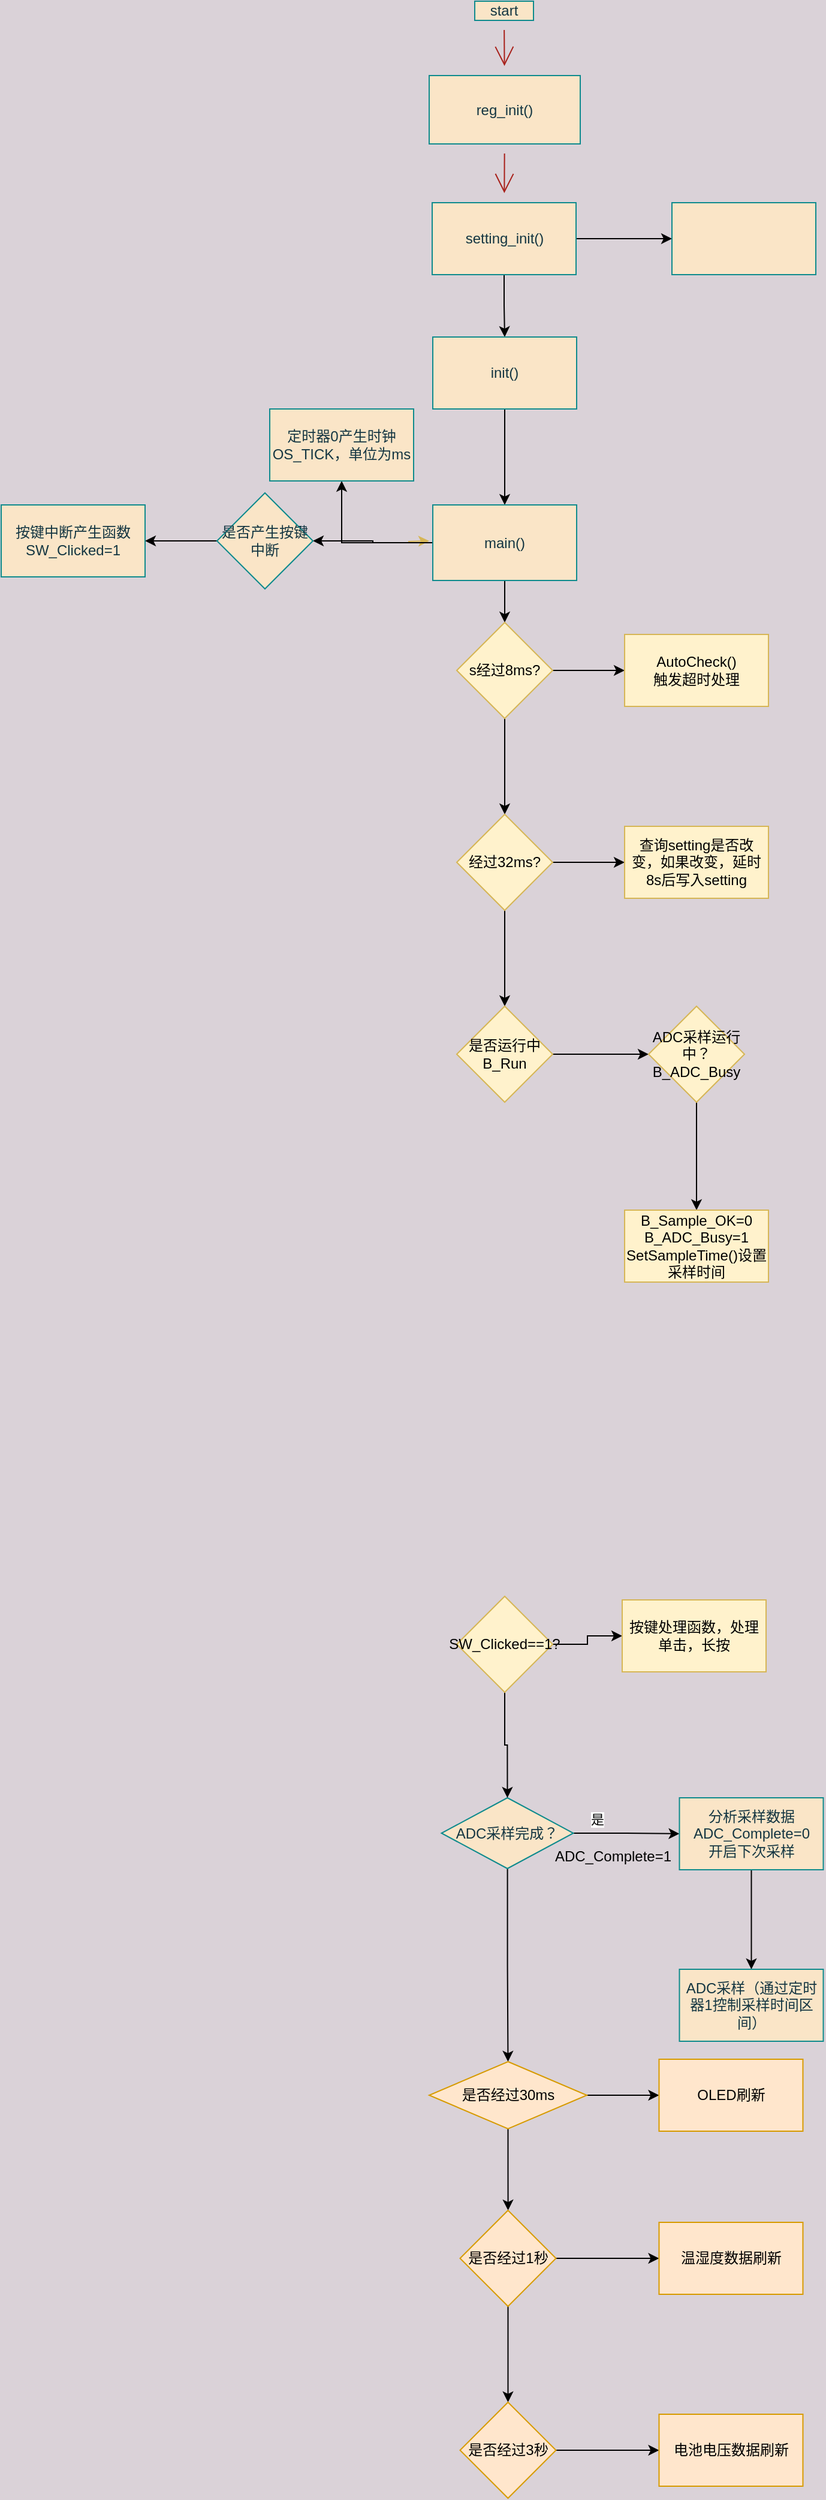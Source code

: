 <mxfile type="github" version="20.4.0">
  <diagram id="BkZl1Ah59tfYVWINneGr" name="第 1 页">
    <mxGraphModel grid="1" dx="742" dy="521" gridSize="7" guides="1" tooltips="1" connect="1" arrows="1" fold="1" page="0" pageScale="1" pageWidth="827" pageHeight="1169" background="#DAD2D8" math="0" shadow="0">
      <root>
        <mxCell id="0" />
        <mxCell id="1" parent="0" />
        <mxCell id="6f3wX6zAka2Pvszb7TJ2-3" value="" parent="1" style="edgeStyle=none;curved=1;rounded=0;orthogonalLoop=1;jettySize=auto;html=1;endArrow=open;startSize=14;endSize=14;sourcePerimeterSpacing=8;targetPerimeterSpacing=8;labelBackgroundColor=#DAD2D8;strokeColor=#A8201A;fontColor=#143642;" source="6f3wX6zAka2Pvszb7TJ2-1" target="6f3wX6zAka2Pvszb7TJ2-2" edge="1">
          <mxGeometry as="geometry" relative="1" />
        </mxCell>
        <mxCell id="6f3wX6zAka2Pvszb7TJ2-1" value="start" parent="1" style="rounded=0;whiteSpace=wrap;html=1;hachureGap=4;fillColor=#FAE5C7;strokeColor=#0F8B8D;fontColor=#143642;" vertex="1">
          <mxGeometry as="geometry" x="206" y="329" width="49" height="16" />
        </mxCell>
        <mxCell id="6f3wX6zAka2Pvszb7TJ2-5" value="" parent="1" style="edgeStyle=none;curved=1;rounded=0;orthogonalLoop=1;jettySize=auto;html=1;strokeColor=#A8201A;fontColor=#143642;endArrow=open;startSize=14;endSize=14;sourcePerimeterSpacing=8;targetPerimeterSpacing=8;fillColor=#FAE5C7;" source="6f3wX6zAka2Pvszb7TJ2-2" target="6f3wX6zAka2Pvszb7TJ2-4" edge="1">
          <mxGeometry as="geometry" relative="1" />
        </mxCell>
        <mxCell id="6f3wX6zAka2Pvszb7TJ2-2" value="reg_init()" parent="1" style="html=1;hachureGap=4;fillColor=#FAE5C7;strokeColor=#0F8B8D;fontColor=#143642;labelPosition=center;verticalLabelPosition=middle;align=center;verticalAlign=middle;whiteSpace=wrap;" vertex="1">
          <mxGeometry as="geometry" x="168" y="391" width="126" height="57" />
        </mxCell>
        <mxCell id="UHOyfvRLF857A_-6xwos-2" value="" parent="1" style="edgeStyle=orthogonalEdgeStyle;rounded=0;orthogonalLoop=1;jettySize=auto;html=1;" source="6f3wX6zAka2Pvszb7TJ2-4" target="UHOyfvRLF857A_-6xwos-1" edge="1">
          <mxGeometry as="geometry" relative="1" />
        </mxCell>
        <mxCell id="ePAYCiFz9OMyFFIcOWC3-16" value="" parent="1" style="edgeStyle=orthogonalEdgeStyle;rounded=0;orthogonalLoop=1;jettySize=auto;html=1;" source="6f3wX6zAka2Pvszb7TJ2-4" target="ePAYCiFz9OMyFFIcOWC3-15" edge="1">
          <mxGeometry as="geometry" relative="1" />
        </mxCell>
        <mxCell id="6f3wX6zAka2Pvszb7TJ2-4" value="setting_init()" parent="1" style="whiteSpace=wrap;html=1;hachureGap=4;strokeColor=#0F8B8D;fontColor=#143642;fillColor=#FAE5C7;" vertex="1">
          <mxGeometry as="geometry" x="170.505" y="497" width="120" height="60" />
        </mxCell>
        <mxCell id="UHOyfvRLF857A_-6xwos-4" value="" parent="1" style="edgeStyle=orthogonalEdgeStyle;rounded=0;orthogonalLoop=1;jettySize=auto;html=1;" source="UHOyfvRLF857A_-6xwos-1" target="UHOyfvRLF857A_-6xwos-3" edge="1">
          <mxGeometry as="geometry" relative="1" />
        </mxCell>
        <mxCell id="UHOyfvRLF857A_-6xwos-1" value="init()" parent="1" style="whiteSpace=wrap;html=1;fillColor=#FAE5C7;strokeColor=#0F8B8D;fontColor=#143642;hachureGap=4;" vertex="1">
          <mxGeometry as="geometry" x="171.005" y="609" width="120" height="60" />
        </mxCell>
        <mxCell id="ePAYCiFz9OMyFFIcOWC3-2" value="" parent="1" style="edgeStyle=orthogonalEdgeStyle;rounded=0;orthogonalLoop=1;jettySize=auto;html=1;" source="UHOyfvRLF857A_-6xwos-3" target="ePAYCiFz9OMyFFIcOWC3-1" edge="1">
          <mxGeometry as="geometry" relative="1" />
        </mxCell>
        <mxCell id="ePAYCiFz9OMyFFIcOWC3-5" parent="1" style="edgeStyle=orthogonalEdgeStyle;rounded=0;orthogonalLoop=1;jettySize=auto;html=1;fillColor=#fff2cc;strokeColor=#d6b656;" source="UHOyfvRLF857A_-6xwos-3" edge="1">
          <mxGeometry as="geometry" relative="1">
            <mxPoint as="targetPoint" x="168" y="779" />
          </mxGeometry>
        </mxCell>
        <mxCell id="ePAYCiFz9OMyFFIcOWC3-9" value="" parent="1" style="edgeStyle=orthogonalEdgeStyle;rounded=0;orthogonalLoop=1;jettySize=auto;html=1;" source="UHOyfvRLF857A_-6xwos-3" target="ePAYCiFz9OMyFFIcOWC3-8" edge="1">
          <mxGeometry as="geometry" relative="1" />
        </mxCell>
        <mxCell id="TwIQ8ZYdI352qfS8hWMv-5" parent="1" style="edgeStyle=orthogonalEdgeStyle;rounded=0;orthogonalLoop=1;jettySize=auto;html=1;" source="UHOyfvRLF857A_-6xwos-3" target="TwIQ8ZYdI352qfS8hWMv-6" edge="1">
          <mxGeometry as="geometry" relative="1">
            <mxPoint as="targetPoint" x="231.01" y="882" />
          </mxGeometry>
        </mxCell>
        <mxCell id="UHOyfvRLF857A_-6xwos-3" value="main()" parent="1" style="whiteSpace=wrap;html=1;fillColor=#FAE5C7;strokeColor=#0F8B8D;fontColor=#143642;hachureGap=4;" vertex="1">
          <mxGeometry as="geometry" x="171.01" y="749" width="120" height="63" />
        </mxCell>
        <mxCell id="UHOyfvRLF857A_-6xwos-10" value="" parent="1" style="edgeStyle=orthogonalEdgeStyle;rounded=0;orthogonalLoop=1;jettySize=auto;html=1;" source="UHOyfvRLF857A_-6xwos-7" target="UHOyfvRLF857A_-6xwos-9" edge="1">
          <mxGeometry as="geometry" relative="1" />
        </mxCell>
        <mxCell id="UHOyfvRLF857A_-6xwos-14" value="是" parent="UHOyfvRLF857A_-6xwos-10" style="edgeLabel;html=1;align=center;verticalAlign=middle;resizable=0;points=[];" vertex="1" connectable="0">
          <mxGeometry as="geometry" relative="1" x="0.187" y="2">
            <mxPoint as="offset" x="-33" y="-10" />
          </mxGeometry>
        </mxCell>
        <mxCell id="UHOyfvRLF857A_-6xwos-17" parent="1" style="edgeStyle=orthogonalEdgeStyle;rounded=0;orthogonalLoop=1;jettySize=auto;html=1;" source="UHOyfvRLF857A_-6xwos-7" target="UHOyfvRLF857A_-6xwos-18" edge="1">
          <mxGeometry as="geometry" relative="1">
            <mxPoint as="targetPoint" x="233.245" y="2019" />
          </mxGeometry>
        </mxCell>
        <mxCell id="UHOyfvRLF857A_-6xwos-7" value="ADC采样完成？" parent="1" style="rhombus;whiteSpace=wrap;html=1;fillColor=#FAE5C7;strokeColor=#0F8B8D;fontColor=#143642;hachureGap=4;" vertex="1">
          <mxGeometry as="geometry" x="178.25" y="1827" width="109.99" height="59" />
        </mxCell>
        <mxCell id="UHOyfvRLF857A_-6xwos-12" value="" parent="1" style="edgeStyle=orthogonalEdgeStyle;rounded=0;orthogonalLoop=1;jettySize=auto;html=1;" source="UHOyfvRLF857A_-6xwos-9" target="UHOyfvRLF857A_-6xwos-11" edge="1">
          <mxGeometry as="geometry" relative="1" />
        </mxCell>
        <mxCell id="UHOyfvRLF857A_-6xwos-9" value="分析采样数据&lt;br&gt;ADC_Complete=0&lt;br&gt;开启下次采样" parent="1" style="whiteSpace=wrap;html=1;fillColor=#FAE5C7;strokeColor=#0F8B8D;fontColor=#143642;hachureGap=4;" vertex="1">
          <mxGeometry as="geometry" x="376.745" y="1827" width="120" height="60" />
        </mxCell>
        <mxCell id="UHOyfvRLF857A_-6xwos-11" value="ADC采样（通过定时器1控制采样时间区间）" parent="1" style="whiteSpace=wrap;html=1;fillColor=#FAE5C7;strokeColor=#0F8B8D;fontColor=#143642;hachureGap=4;" vertex="1">
          <mxGeometry as="geometry" x="376.745" y="1970" width="120" height="60" />
        </mxCell>
        <mxCell id="UHOyfvRLF857A_-6xwos-20" value="" parent="1" style="edgeStyle=orthogonalEdgeStyle;rounded=0;orthogonalLoop=1;jettySize=auto;html=1;" source="UHOyfvRLF857A_-6xwos-18" target="UHOyfvRLF857A_-6xwos-19" edge="1">
          <mxGeometry as="geometry" relative="1" />
        </mxCell>
        <mxCell id="UHOyfvRLF857A_-6xwos-26" value="" parent="1" style="edgeStyle=orthogonalEdgeStyle;rounded=0;orthogonalLoop=1;jettySize=auto;html=1;" source="UHOyfvRLF857A_-6xwos-18" target="UHOyfvRLF857A_-6xwos-25" edge="1">
          <mxGeometry as="geometry" relative="1" />
        </mxCell>
        <mxCell id="UHOyfvRLF857A_-6xwos-18" value="是否经过30ms" parent="1" style="rhombus;whiteSpace=wrap;html=1;fillColor=#ffe6cc;strokeColor=#d79b00;" vertex="1">
          <mxGeometry as="geometry" x="168" y="2047" width="131.5" height="56" />
        </mxCell>
        <mxCell id="UHOyfvRLF857A_-6xwos-19" value="OLED刷新" parent="1" style="whiteSpace=wrap;html=1;fillColor=#ffe6cc;strokeColor=#d79b00;" vertex="1">
          <mxGeometry as="geometry" x="359.74" y="2045" width="120" height="60" />
        </mxCell>
        <mxCell id="UHOyfvRLF857A_-6xwos-28" value="" parent="1" style="edgeStyle=orthogonalEdgeStyle;rounded=0;orthogonalLoop=1;jettySize=auto;html=1;" source="UHOyfvRLF857A_-6xwos-25" target="UHOyfvRLF857A_-6xwos-27" edge="1">
          <mxGeometry as="geometry" relative="1" />
        </mxCell>
        <mxCell id="UHOyfvRLF857A_-6xwos-30" value="" parent="1" style="edgeStyle=orthogonalEdgeStyle;rounded=0;orthogonalLoop=1;jettySize=auto;html=1;" source="UHOyfvRLF857A_-6xwos-25" target="UHOyfvRLF857A_-6xwos-29" edge="1">
          <mxGeometry as="geometry" relative="1" />
        </mxCell>
        <mxCell id="UHOyfvRLF857A_-6xwos-25" value="是否经过1秒" parent="1" style="rhombus;whiteSpace=wrap;html=1;fillColor=#ffe6cc;strokeColor=#d79b00;" vertex="1">
          <mxGeometry as="geometry" x="193.75" y="2171" width="80" height="80" />
        </mxCell>
        <mxCell id="UHOyfvRLF857A_-6xwos-27" value="温湿度数据刷新" parent="1" style="whiteSpace=wrap;html=1;fillColor=#ffe6cc;strokeColor=#d79b00;" vertex="1">
          <mxGeometry as="geometry" x="359.74" y="2181" width="120" height="60" />
        </mxCell>
        <mxCell id="UHOyfvRLF857A_-6xwos-32" value="" parent="1" style="edgeStyle=orthogonalEdgeStyle;rounded=0;orthogonalLoop=1;jettySize=auto;html=1;" source="UHOyfvRLF857A_-6xwos-29" target="UHOyfvRLF857A_-6xwos-31" edge="1">
          <mxGeometry as="geometry" relative="1" />
        </mxCell>
        <mxCell id="UHOyfvRLF857A_-6xwos-29" value="是否经过3秒" parent="1" style="rhombus;whiteSpace=wrap;html=1;fillColor=#ffe6cc;strokeColor=#d79b00;" vertex="1">
          <mxGeometry as="geometry" x="193.75" y="2331" width="80" height="80" />
        </mxCell>
        <mxCell id="UHOyfvRLF857A_-6xwos-31" value="电池电压数据刷新" parent="1" style="whiteSpace=wrap;html=1;fillColor=#ffe6cc;strokeColor=#d79b00;" vertex="1">
          <mxGeometry as="geometry" x="359.74" y="2341" width="120" height="60" />
        </mxCell>
        <mxCell id="UHOyfvRLF857A_-6xwos-33" value="ADC_Complete=1" parent="1" style="text;html=1;align=center;verticalAlign=middle;resizable=0;points=[];autosize=1;strokeColor=none;fillColor=none;" vertex="1">
          <mxGeometry as="geometry" x="261.74" y="1858" width="119" height="35" />
        </mxCell>
        <mxCell id="ePAYCiFz9OMyFFIcOWC3-1" value="定时器0产生时钟OS_TICK，单位为ms" parent="1" style="whiteSpace=wrap;html=1;fillColor=#FAE5C7;strokeColor=#0F8B8D;fontColor=#143642;hachureGap=4;" vertex="1">
          <mxGeometry as="geometry" x="35.005" y="669" width="120" height="60" />
        </mxCell>
        <mxCell id="ePAYCiFz9OMyFFIcOWC3-11" value="" parent="1" style="edgeStyle=orthogonalEdgeStyle;rounded=0;orthogonalLoop=1;jettySize=auto;html=1;" source="ePAYCiFz9OMyFFIcOWC3-8" target="ePAYCiFz9OMyFFIcOWC3-10" edge="1">
          <mxGeometry as="geometry" relative="1" />
        </mxCell>
        <mxCell id="ePAYCiFz9OMyFFIcOWC3-8" value="是否产生按键中断" parent="1" style="rhombus;whiteSpace=wrap;html=1;fillColor=#FAE5C7;strokeColor=#0F8B8D;fontColor=#143642;hachureGap=4;" vertex="1">
          <mxGeometry as="geometry" x="-8.995" y="739" width="80" height="80" />
        </mxCell>
        <mxCell id="ePAYCiFz9OMyFFIcOWC3-10" value="&lt;div&gt;按键中断产生函数&lt;/div&gt;&lt;div&gt;SW_Clicked=1&lt;/div&gt;" parent="1" style="whiteSpace=wrap;html=1;fillColor=#FAE5C7;strokeColor=#0F8B8D;fontColor=#143642;hachureGap=4;" vertex="1">
          <mxGeometry as="geometry" x="-188.995" y="749" width="120" height="60" />
        </mxCell>
        <mxCell id="ePAYCiFz9OMyFFIcOWC3-14" value="" parent="1" style="edgeStyle=orthogonalEdgeStyle;rounded=0;orthogonalLoop=1;jettySize=auto;html=1;" source="ePAYCiFz9OMyFFIcOWC3-12" target="ePAYCiFz9OMyFFIcOWC3-13" edge="1">
          <mxGeometry as="geometry" relative="1" />
        </mxCell>
        <mxCell id="TwIQ8ZYdI352qfS8hWMv-3" parent="1" style="edgeStyle=orthogonalEdgeStyle;rounded=0;orthogonalLoop=1;jettySize=auto;html=1;entryX=0.5;entryY=0;entryDx=0;entryDy=0;" source="ePAYCiFz9OMyFFIcOWC3-12" target="UHOyfvRLF857A_-6xwos-7" edge="1">
          <mxGeometry as="geometry" relative="1" />
        </mxCell>
        <mxCell id="ePAYCiFz9OMyFFIcOWC3-12" value="SW_Clicked==1?" parent="1" style="rhombus;whiteSpace=wrap;html=1;fillColor=#fff2cc;strokeColor=#d6b656;" vertex="1">
          <mxGeometry as="geometry" x="191.01" y="1659" width="80" height="80" />
        </mxCell>
        <mxCell id="ePAYCiFz9OMyFFIcOWC3-13" value="按键处理函数，处理单击，长按" parent="1" style="whiteSpace=wrap;html=1;fillColor=#fff2cc;strokeColor=#d6b656;" vertex="1">
          <mxGeometry as="geometry" x="329" y="1662" width="120" height="60" />
        </mxCell>
        <mxCell id="ePAYCiFz9OMyFFIcOWC3-15" value="" parent="1" style="whiteSpace=wrap;html=1;fillColor=#FAE5C7;strokeColor=#0F8B8D;fontColor=#143642;hachureGap=4;" vertex="1">
          <mxGeometry as="geometry" x="370.505" y="497" width="120" height="60" />
        </mxCell>
        <mxCell id="TwIQ8ZYdI352qfS8hWMv-8" value="" parent="1" style="edgeStyle=orthogonalEdgeStyle;rounded=0;orthogonalLoop=1;jettySize=auto;html=1;" source="TwIQ8ZYdI352qfS8hWMv-6" target="TwIQ8ZYdI352qfS8hWMv-7" edge="1">
          <mxGeometry as="geometry" relative="1" />
        </mxCell>
        <mxCell id="TwIQ8ZYdI352qfS8hWMv-10" value="" parent="1" style="edgeStyle=orthogonalEdgeStyle;rounded=0;orthogonalLoop=1;jettySize=auto;html=1;" source="TwIQ8ZYdI352qfS8hWMv-6" target="TwIQ8ZYdI352qfS8hWMv-9" edge="1">
          <mxGeometry as="geometry" relative="1" />
        </mxCell>
        <mxCell id="TwIQ8ZYdI352qfS8hWMv-6" value="s经过8ms?" parent="1" style="rhombus;whiteSpace=wrap;html=1;fillColor=#fff2cc;strokeColor=#d6b656;" vertex="1">
          <mxGeometry as="geometry" x="191.01" y="847" width="80" height="80" />
        </mxCell>
        <mxCell id="TwIQ8ZYdI352qfS8hWMv-7" value="&lt;div&gt;AutoCheck()&lt;/div&gt;&lt;div&gt;触发超时处理&lt;/div&gt;" parent="1" style="whiteSpace=wrap;html=1;fillColor=#fff2cc;strokeColor=#d6b656;" vertex="1">
          <mxGeometry as="geometry" x="331.01" y="857" width="120" height="60" />
        </mxCell>
        <mxCell id="TwIQ8ZYdI352qfS8hWMv-12" value="" parent="1" style="edgeStyle=orthogonalEdgeStyle;rounded=0;orthogonalLoop=1;jettySize=auto;html=1;" source="TwIQ8ZYdI352qfS8hWMv-9" target="TwIQ8ZYdI352qfS8hWMv-11" edge="1">
          <mxGeometry as="geometry" relative="1" />
        </mxCell>
        <mxCell id="TwIQ8ZYdI352qfS8hWMv-14" value="" parent="1" style="edgeStyle=orthogonalEdgeStyle;rounded=0;orthogonalLoop=1;jettySize=auto;html=1;" source="TwIQ8ZYdI352qfS8hWMv-9" target="TwIQ8ZYdI352qfS8hWMv-13" edge="1">
          <mxGeometry as="geometry" relative="1" />
        </mxCell>
        <mxCell id="TwIQ8ZYdI352qfS8hWMv-9" value="经过32ms?" parent="1" style="rhombus;whiteSpace=wrap;html=1;fillColor=#fff2cc;strokeColor=#d6b656;" vertex="1">
          <mxGeometry as="geometry" x="191.01" y="1007" width="80" height="80" />
        </mxCell>
        <mxCell id="TwIQ8ZYdI352qfS8hWMv-11" value="查询setting是否改变，如果改变，延时8s后写入setting" parent="1" style="whiteSpace=wrap;html=1;fillColor=#fff2cc;strokeColor=#d6b656;" vertex="1">
          <mxGeometry as="geometry" x="331.01" y="1017" width="120" height="60" />
        </mxCell>
        <mxCell id="TwIQ8ZYdI352qfS8hWMv-16" value="" parent="1" style="edgeStyle=orthogonalEdgeStyle;rounded=0;orthogonalLoop=1;jettySize=auto;html=1;" source="TwIQ8ZYdI352qfS8hWMv-13" target="TwIQ8ZYdI352qfS8hWMv-15" edge="1">
          <mxGeometry as="geometry" relative="1" />
        </mxCell>
        <mxCell id="TwIQ8ZYdI352qfS8hWMv-13" value="&lt;div&gt;是否运行中&lt;/div&gt;&lt;div&gt;B_Run&lt;/div&gt;" parent="1" style="rhombus;whiteSpace=wrap;html=1;fillColor=#fff2cc;strokeColor=#d6b656;" vertex="1">
          <mxGeometry as="geometry" x="191.01" y="1167" width="80" height="80" />
        </mxCell>
        <mxCell id="TwIQ8ZYdI352qfS8hWMv-18" value="" parent="1" style="edgeStyle=orthogonalEdgeStyle;rounded=0;orthogonalLoop=1;jettySize=auto;html=1;" source="TwIQ8ZYdI352qfS8hWMv-15" target="TwIQ8ZYdI352qfS8hWMv-17" edge="1">
          <mxGeometry as="geometry" relative="1" />
        </mxCell>
        <mxCell id="TwIQ8ZYdI352qfS8hWMv-15" value="&lt;div&gt;ADC采样运行中？&lt;/div&gt;&lt;div&gt;B_ADC_Busy&lt;/div&gt;" parent="1" style="rhombus;whiteSpace=wrap;html=1;fillColor=#fff2cc;strokeColor=#d6b656;" vertex="1">
          <mxGeometry as="geometry" x="351.01" y="1167" width="80" height="80" />
        </mxCell>
        <mxCell id="TwIQ8ZYdI352qfS8hWMv-17" value="&lt;div&gt;B_Sample_OK=0&lt;/div&gt;&lt;div&gt;B_ADC_Busy=1&lt;/div&gt;&lt;div&gt;SetSampleTime()设置采样时间&lt;/div&gt;&lt;div&gt;&lt;/div&gt;&lt;div&gt;&lt;/div&gt;" parent="1" style="whiteSpace=wrap;html=1;fillColor=#fff2cc;strokeColor=#d6b656;" vertex="1">
          <mxGeometry as="geometry" x="331.01" y="1337" width="120" height="60" />
        </mxCell>
      </root>
    </mxGraphModel>
  </diagram>
</mxfile>
